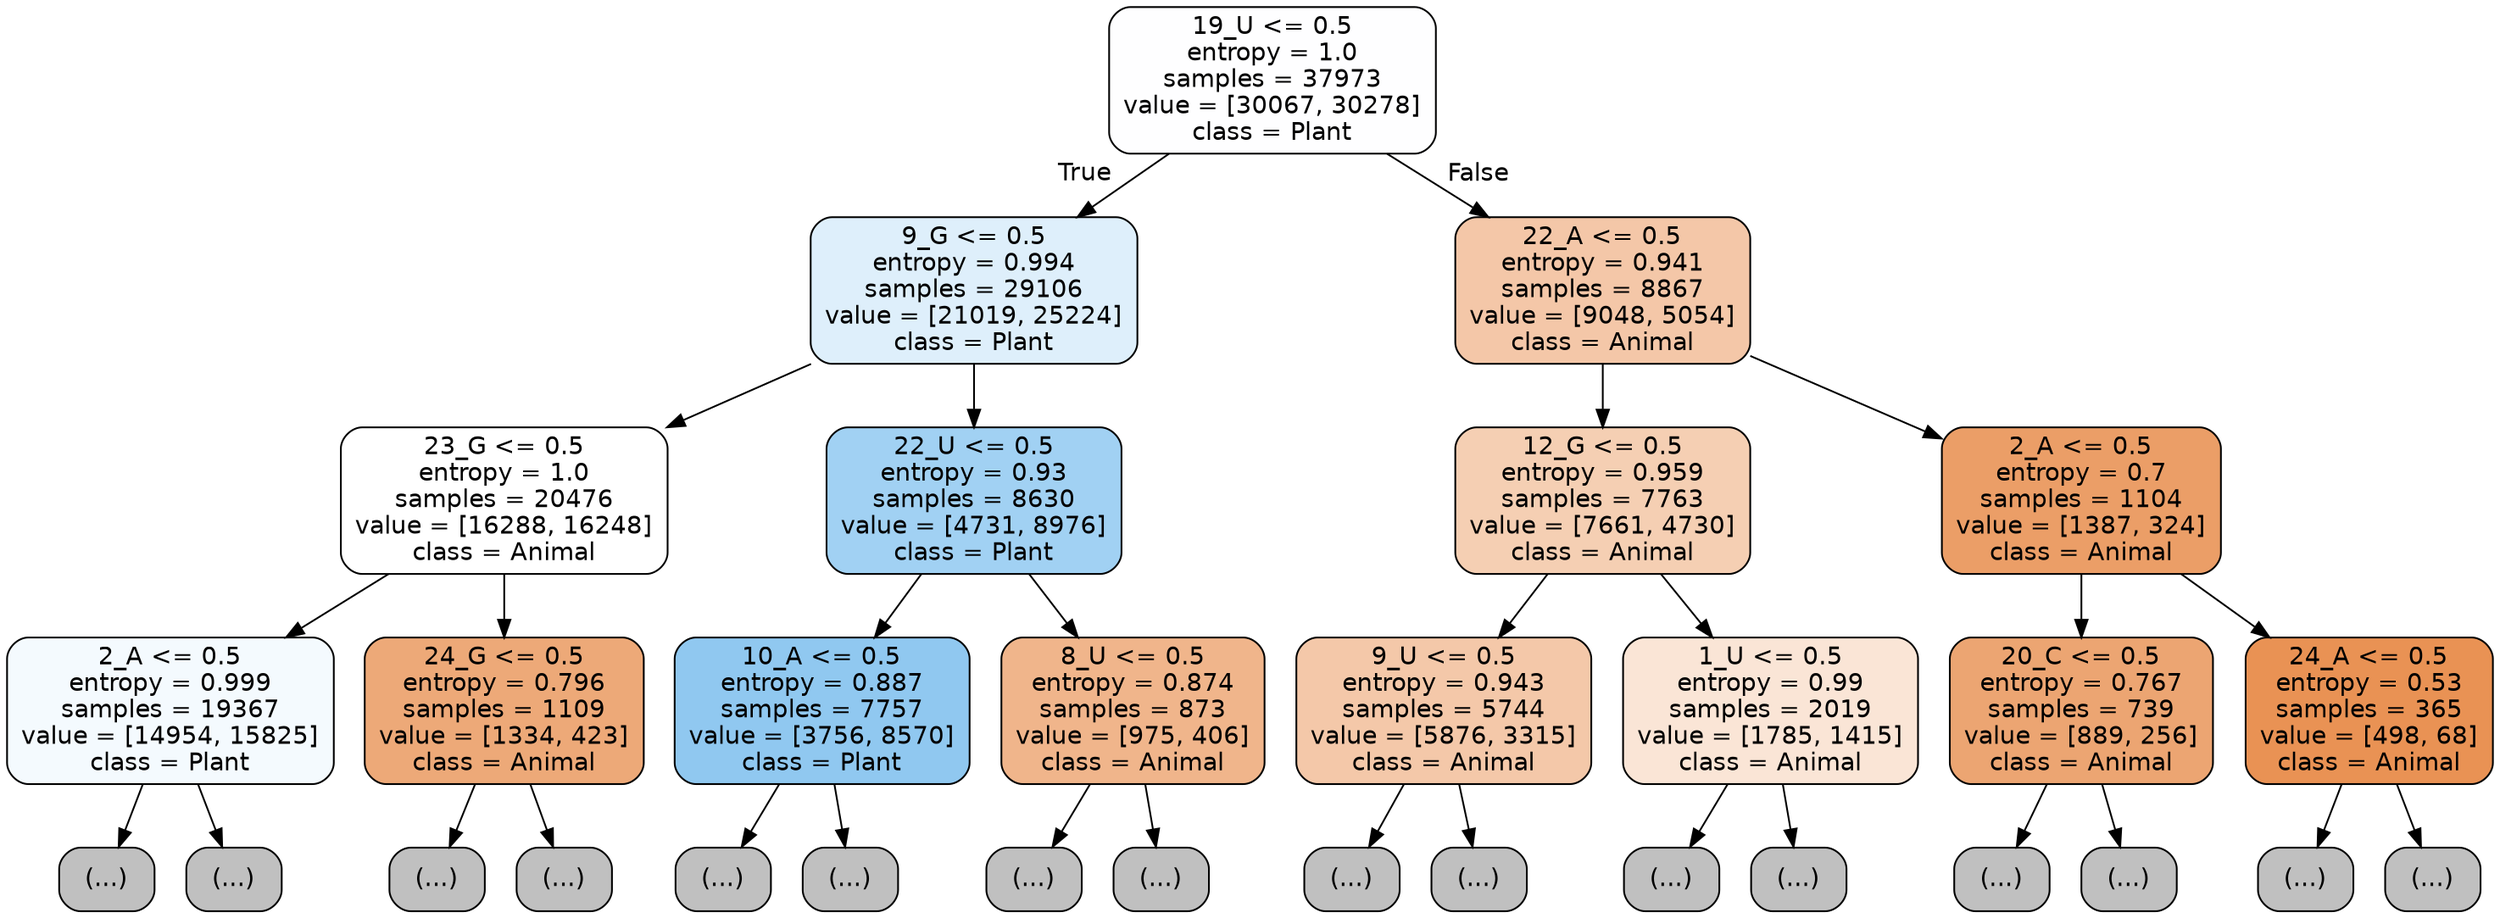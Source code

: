 digraph Tree {
node [shape=box, style="filled, rounded", color="black", fontname="helvetica"] ;
edge [fontname="helvetica"] ;
0 [label="19_U <= 0.5\nentropy = 1.0\nsamples = 37973\nvalue = [30067, 30278]\nclass = Plant", fillcolor="#fefeff"] ;
1 [label="9_G <= 0.5\nentropy = 0.994\nsamples = 29106\nvalue = [21019, 25224]\nclass = Plant", fillcolor="#deeffb"] ;
0 -> 1 [labeldistance=2.5, labelangle=45, headlabel="True"] ;
2 [label="23_G <= 0.5\nentropy = 1.0\nsamples = 20476\nvalue = [16288, 16248]\nclass = Animal", fillcolor="#ffffff"] ;
1 -> 2 ;
3 [label="2_A <= 0.5\nentropy = 0.999\nsamples = 19367\nvalue = [14954, 15825]\nclass = Plant", fillcolor="#f4fafe"] ;
2 -> 3 ;
4 [label="(...)", fillcolor="#C0C0C0"] ;
3 -> 4 ;
6759 [label="(...)", fillcolor="#C0C0C0"] ;
3 -> 6759 ;
8810 [label="24_G <= 0.5\nentropy = 0.796\nsamples = 1109\nvalue = [1334, 423]\nclass = Animal", fillcolor="#eda978"] ;
2 -> 8810 ;
8811 [label="(...)", fillcolor="#C0C0C0"] ;
8810 -> 8811 ;
9166 [label="(...)", fillcolor="#C0C0C0"] ;
8810 -> 9166 ;
9247 [label="22_U <= 0.5\nentropy = 0.93\nsamples = 8630\nvalue = [4731, 8976]\nclass = Plant", fillcolor="#a1d1f3"] ;
1 -> 9247 ;
9248 [label="10_A <= 0.5\nentropy = 0.887\nsamples = 7757\nvalue = [3756, 8570]\nclass = Plant", fillcolor="#90c8f0"] ;
9247 -> 9248 ;
9249 [label="(...)", fillcolor="#C0C0C0"] ;
9248 -> 9249 ;
11348 [label="(...)", fillcolor="#C0C0C0"] ;
9248 -> 11348 ;
12211 [label="8_U <= 0.5\nentropy = 0.874\nsamples = 873\nvalue = [975, 406]\nclass = Animal", fillcolor="#f0b58b"] ;
9247 -> 12211 ;
12212 [label="(...)", fillcolor="#C0C0C0"] ;
12211 -> 12212 ;
12489 [label="(...)", fillcolor="#C0C0C0"] ;
12211 -> 12489 ;
12612 [label="22_A <= 0.5\nentropy = 0.941\nsamples = 8867\nvalue = [9048, 5054]\nclass = Animal", fillcolor="#f4c7a8"] ;
0 -> 12612 [labeldistance=2.5, labelangle=-45, headlabel="False"] ;
12613 [label="12_G <= 0.5\nentropy = 0.959\nsamples = 7763\nvalue = [7661, 4730]\nclass = Animal", fillcolor="#f5cfb3"] ;
12612 -> 12613 ;
12614 [label="9_U <= 0.5\nentropy = 0.943\nsamples = 5744\nvalue = [5876, 3315]\nclass = Animal", fillcolor="#f4c8a9"] ;
12613 -> 12614 ;
12615 [label="(...)", fillcolor="#C0C0C0"] ;
12614 -> 12615 ;
14666 [label="(...)", fillcolor="#C0C0C0"] ;
12614 -> 14666 ;
15465 [label="1_U <= 0.5\nentropy = 0.99\nsamples = 2019\nvalue = [1785, 1415]\nclass = Animal", fillcolor="#fae5d6"] ;
12613 -> 15465 ;
15466 [label="(...)", fillcolor="#C0C0C0"] ;
15465 -> 15466 ;
16069 [label="(...)", fillcolor="#C0C0C0"] ;
15465 -> 16069 ;
16512 [label="2_A <= 0.5\nentropy = 0.7\nsamples = 1104\nvalue = [1387, 324]\nclass = Animal", fillcolor="#eb9e67"] ;
12612 -> 16512 ;
16513 [label="20_C <= 0.5\nentropy = 0.767\nsamples = 739\nvalue = [889, 256]\nclass = Animal", fillcolor="#eca572"] ;
16512 -> 16513 ;
16514 [label="(...)", fillcolor="#C0C0C0"] ;
16513 -> 16514 ;
16803 [label="(...)", fillcolor="#C0C0C0"] ;
16513 -> 16803 ;
16894 [label="24_A <= 0.5\nentropy = 0.53\nsamples = 365\nvalue = [498, 68]\nclass = Animal", fillcolor="#e99254"] ;
16512 -> 16894 ;
16895 [label="(...)", fillcolor="#C0C0C0"] ;
16894 -> 16895 ;
17014 [label="(...)", fillcolor="#C0C0C0"] ;
16894 -> 17014 ;
}